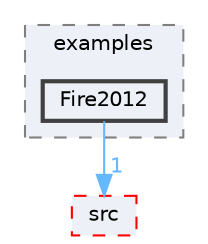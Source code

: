 digraph "FastLED/FastLED/examples/Fire2012"
{
 // LATEX_PDF_SIZE
  bgcolor="transparent";
  edge [fontname=Helvetica,fontsize=10,labelfontname=Helvetica,labelfontsize=10];
  node [fontname=Helvetica,fontsize=10,shape=box,height=0.2,width=0.4];
  compound=true
  subgraph clusterdir_999a185a1a47b3a763bb04a7a263eb0d {
    graph [ bgcolor="#edf0f7", pencolor="grey50", label="examples", fontname=Helvetica,fontsize=10 style="filled,dashed", URL="dir_999a185a1a47b3a763bb04a7a263eb0d.html",tooltip=""]
  dir_c26f70f85d1fc51e7759b22de775d78c [label="Fire2012", fillcolor="#edf0f7", color="grey25", style="filled,bold", URL="dir_c26f70f85d1fc51e7759b22de775d78c.html",tooltip=""];
  }
  dir_e6a3de723047763e6a27a3cab040759e [label="src", fillcolor="#edf0f7", color="red", style="filled,dashed", URL="dir_e6a3de723047763e6a27a3cab040759e.html",tooltip=""];
  dir_c26f70f85d1fc51e7759b22de775d78c->dir_e6a3de723047763e6a27a3cab040759e [headlabel="1", labeldistance=1.5 headhref="dir_000025_000075.html" href="dir_000025_000075.html" color="steelblue1" fontcolor="steelblue1"];
}
